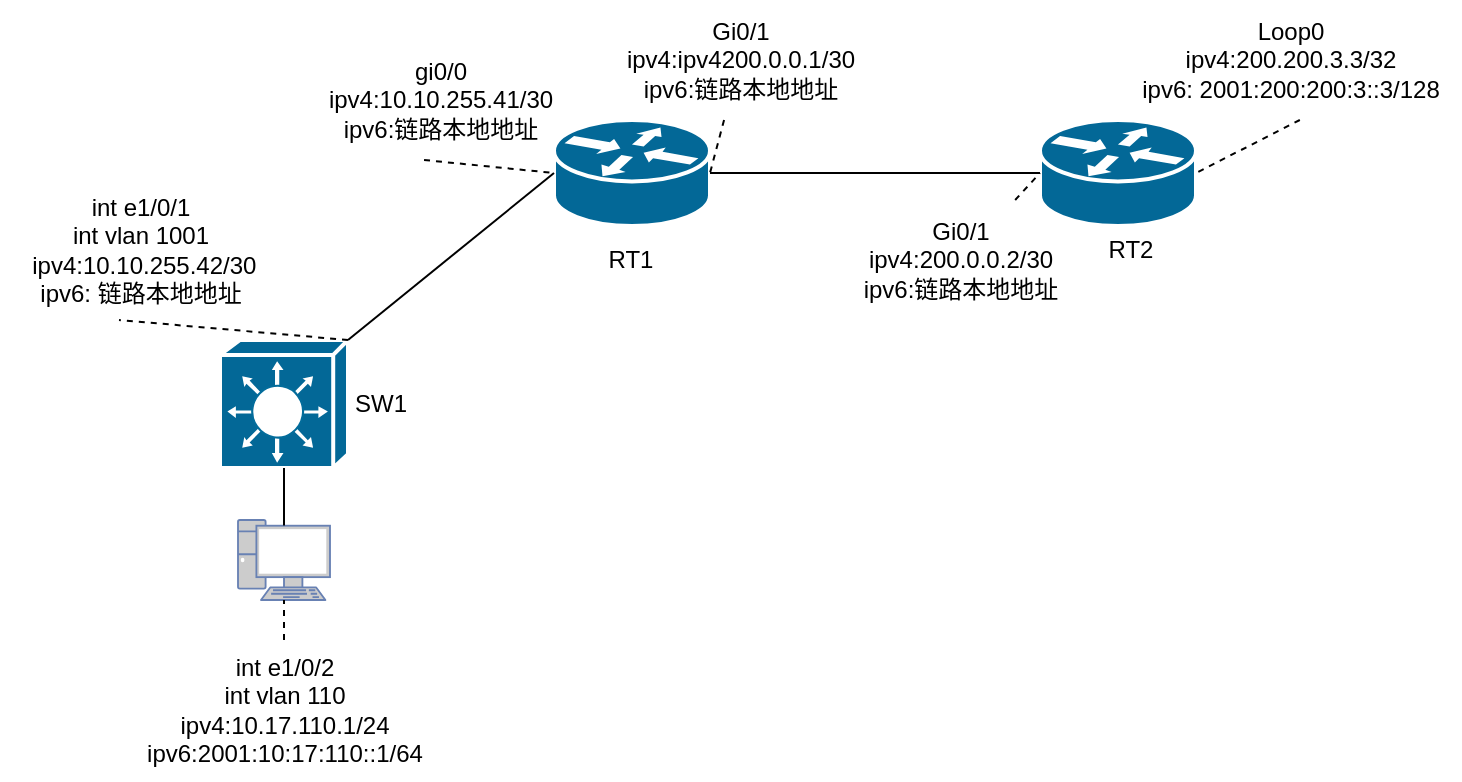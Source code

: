 <mxfile version="20.2.8" type="github">
  <diagram id="gl1188mrddrtFknN2f1I" name="Page-1">
    <mxGraphModel dx="1426" dy="736" grid="1" gridSize="10" guides="1" tooltips="1" connect="1" arrows="1" fold="1" page="1" pageScale="1" pageWidth="850" pageHeight="1100" math="0" shadow="0">
      <root>
        <mxCell id="0" />
        <mxCell id="1" parent="0" />
        <mxCell id="JJ399tZs6g35hUqtkFYU-1" value="" style="shape=mxgraph.cisco.routers.router;sketch=0;html=1;pointerEvents=1;dashed=0;fillColor=#036897;strokeColor=#ffffff;strokeWidth=2;verticalLabelPosition=bottom;verticalAlign=top;align=center;outlineConnect=0;" vertex="1" parent="1">
          <mxGeometry x="347" y="260" width="78" height="53" as="geometry" />
        </mxCell>
        <mxCell id="JJ399tZs6g35hUqtkFYU-2" value="" style="shape=mxgraph.cisco.routers.router;sketch=0;html=1;pointerEvents=1;dashed=0;fillColor=#036897;strokeColor=#ffffff;strokeWidth=2;verticalLabelPosition=bottom;verticalAlign=top;align=center;outlineConnect=0;" vertex="1" parent="1">
          <mxGeometry x="590" y="260" width="78" height="53" as="geometry" />
        </mxCell>
        <mxCell id="JJ399tZs6g35hUqtkFYU-4" value="" style="shape=mxgraph.cisco.switches.layer_3_switch;sketch=0;html=1;pointerEvents=1;dashed=0;fillColor=#036897;strokeColor=#ffffff;strokeWidth=2;verticalLabelPosition=bottom;verticalAlign=top;align=center;outlineConnect=0;" vertex="1" parent="1">
          <mxGeometry x="180" y="370" width="64" height="64" as="geometry" />
        </mxCell>
        <mxCell id="JJ399tZs6g35hUqtkFYU-6" value="" style="endArrow=none;html=1;rounded=0;entryX=1;entryY=0.5;entryDx=0;entryDy=0;entryPerimeter=0;exitX=0;exitY=0.5;exitDx=0;exitDy=0;exitPerimeter=0;" edge="1" parent="1" source="JJ399tZs6g35hUqtkFYU-2" target="JJ399tZs6g35hUqtkFYU-1">
          <mxGeometry width="50" height="50" relative="1" as="geometry">
            <mxPoint x="400" y="420" as="sourcePoint" />
            <mxPoint x="450" y="370" as="targetPoint" />
          </mxGeometry>
        </mxCell>
        <mxCell id="JJ399tZs6g35hUqtkFYU-7" value="" style="endArrow=none;html=1;rounded=0;entryX=0;entryY=0.5;entryDx=0;entryDy=0;entryPerimeter=0;exitX=1;exitY=0;exitDx=0;exitDy=0;exitPerimeter=0;" edge="1" parent="1" source="JJ399tZs6g35hUqtkFYU-4" target="JJ399tZs6g35hUqtkFYU-1">
          <mxGeometry width="50" height="50" relative="1" as="geometry">
            <mxPoint x="400" y="420" as="sourcePoint" />
            <mxPoint x="450" y="370" as="targetPoint" />
          </mxGeometry>
        </mxCell>
        <mxCell id="JJ399tZs6g35hUqtkFYU-8" value="gi0/0&lt;br&gt;ipv4:10.10.255.41/30&lt;br&gt;ipv6:链路本地地址" style="text;html=1;align=center;verticalAlign=middle;resizable=0;points=[];autosize=1;strokeColor=none;fillColor=none;" vertex="1" parent="1">
          <mxGeometry x="220" y="220" width="140" height="60" as="geometry" />
        </mxCell>
        <mxCell id="JJ399tZs6g35hUqtkFYU-9" value="Gi0/1&lt;br&gt;ipv4:ipv4200.0.0.1/30&lt;br&gt;ipv6:链路本地地址" style="text;html=1;align=center;verticalAlign=middle;resizable=0;points=[];autosize=1;strokeColor=none;fillColor=none;" vertex="1" parent="1">
          <mxGeometry x="370" y="200" width="140" height="60" as="geometry" />
        </mxCell>
        <mxCell id="JJ399tZs6g35hUqtkFYU-12" value="" style="endArrow=none;dashed=1;html=1;rounded=0;entryX=1;entryY=0.5;entryDx=0;entryDy=0;entryPerimeter=0;" edge="1" parent="1" source="JJ399tZs6g35hUqtkFYU-9" target="JJ399tZs6g35hUqtkFYU-1">
          <mxGeometry width="50" height="50" relative="1" as="geometry">
            <mxPoint x="400" y="390" as="sourcePoint" />
            <mxPoint x="450" y="340" as="targetPoint" />
          </mxGeometry>
        </mxCell>
        <mxCell id="JJ399tZs6g35hUqtkFYU-13" value="" style="endArrow=none;dashed=1;html=1;rounded=0;entryX=0;entryY=0.5;entryDx=0;entryDy=0;entryPerimeter=0;exitX=0.443;exitY=1;exitDx=0;exitDy=0;exitPerimeter=0;" edge="1" parent="1" source="JJ399tZs6g35hUqtkFYU-8" target="JJ399tZs6g35hUqtkFYU-1">
          <mxGeometry width="50" height="50" relative="1" as="geometry">
            <mxPoint x="400" y="390" as="sourcePoint" />
            <mxPoint x="450" y="340" as="targetPoint" />
          </mxGeometry>
        </mxCell>
        <mxCell id="JJ399tZs6g35hUqtkFYU-14" value="" style="fontColor=#0066CC;verticalAlign=top;verticalLabelPosition=bottom;labelPosition=center;align=center;html=1;outlineConnect=0;fillColor=#CCCCCC;strokeColor=#6881B3;gradientColor=none;gradientDirection=north;strokeWidth=2;shape=mxgraph.networks.pc;" vertex="1" parent="1">
          <mxGeometry x="189" y="460" width="46" height="40" as="geometry" />
        </mxCell>
        <mxCell id="JJ399tZs6g35hUqtkFYU-15" value="" style="endArrow=none;html=1;rounded=0;exitX=0.5;exitY=0.07;exitDx=0;exitDy=0;exitPerimeter=0;entryX=0.5;entryY=1;entryDx=0;entryDy=0;entryPerimeter=0;" edge="1" parent="1" source="JJ399tZs6g35hUqtkFYU-14" target="JJ399tZs6g35hUqtkFYU-4">
          <mxGeometry width="50" height="50" relative="1" as="geometry">
            <mxPoint x="400" y="390" as="sourcePoint" />
            <mxPoint x="450" y="340" as="targetPoint" />
          </mxGeometry>
        </mxCell>
        <mxCell id="JJ399tZs6g35hUqtkFYU-16" value="Gi0/1&lt;br&gt;ipv4:200.0.0.2/30&lt;br&gt;ipv6:链路本地地址" style="text;html=1;align=center;verticalAlign=middle;resizable=0;points=[];autosize=1;strokeColor=none;fillColor=none;" vertex="1" parent="1">
          <mxGeometry x="490" y="300" width="120" height="60" as="geometry" />
        </mxCell>
        <mxCell id="JJ399tZs6g35hUqtkFYU-17" value="" style="endArrow=none;dashed=1;html=1;rounded=0;entryX=0;entryY=0.5;entryDx=0;entryDy=0;entryPerimeter=0;" edge="1" parent="1" source="JJ399tZs6g35hUqtkFYU-16" target="JJ399tZs6g35hUqtkFYU-2">
          <mxGeometry width="50" height="50" relative="1" as="geometry">
            <mxPoint x="400" y="370" as="sourcePoint" />
            <mxPoint x="450" y="320" as="targetPoint" />
          </mxGeometry>
        </mxCell>
        <mxCell id="JJ399tZs6g35hUqtkFYU-18" value="Loop0&lt;br&gt;ipv4:200.200.3.3/32&lt;br&gt;ipv6:&amp;nbsp;2001:200:200:3::3/128" style="text;html=1;align=center;verticalAlign=middle;resizable=0;points=[];autosize=1;strokeColor=none;fillColor=none;" vertex="1" parent="1">
          <mxGeometry x="630" y="200" width="170" height="60" as="geometry" />
        </mxCell>
        <mxCell id="JJ399tZs6g35hUqtkFYU-19" value="" style="endArrow=none;dashed=1;html=1;rounded=0;entryX=1;entryY=0.5;entryDx=0;entryDy=0;entryPerimeter=0;exitX=0.529;exitY=1;exitDx=0;exitDy=0;exitPerimeter=0;" edge="1" parent="1" source="JJ399tZs6g35hUqtkFYU-18" target="JJ399tZs6g35hUqtkFYU-2">
          <mxGeometry width="50" height="50" relative="1" as="geometry">
            <mxPoint x="400" y="360" as="sourcePoint" />
            <mxPoint x="450" y="310" as="targetPoint" />
          </mxGeometry>
        </mxCell>
        <mxCell id="JJ399tZs6g35hUqtkFYU-20" value="int e1/0/1&lt;br&gt;int vlan 1001&lt;br&gt;&lt;div&gt;&amp;nbsp;ipv4:10.10.255.42/30&lt;/div&gt;&lt;div&gt;ipv6: 链路本地地址&lt;/div&gt;" style="text;html=1;align=center;verticalAlign=middle;resizable=0;points=[];autosize=1;strokeColor=none;fillColor=none;" vertex="1" parent="1">
          <mxGeometry x="70" y="290" width="140" height="70" as="geometry" />
        </mxCell>
        <mxCell id="JJ399tZs6g35hUqtkFYU-21" value="" style="endArrow=none;dashed=1;html=1;rounded=0;entryX=0.425;entryY=1;entryDx=0;entryDy=0;entryPerimeter=0;exitX=1;exitY=0;exitDx=0;exitDy=0;exitPerimeter=0;" edge="1" parent="1" source="JJ399tZs6g35hUqtkFYU-4" target="JJ399tZs6g35hUqtkFYU-20">
          <mxGeometry width="50" height="50" relative="1" as="geometry">
            <mxPoint x="400" y="330" as="sourcePoint" />
            <mxPoint x="450" y="280" as="targetPoint" />
          </mxGeometry>
        </mxCell>
        <mxCell id="JJ399tZs6g35hUqtkFYU-23" value="int e1/0/2&lt;br&gt;int vlan 110&lt;br&gt;ipv4:10.17.110.1/24&lt;br&gt;ipv6:2001:10:17:110::1/64" style="text;html=1;align=center;verticalAlign=middle;resizable=0;points=[];autosize=1;strokeColor=none;fillColor=none;" vertex="1" parent="1">
          <mxGeometry x="132" y="520" width="160" height="70" as="geometry" />
        </mxCell>
        <mxCell id="JJ399tZs6g35hUqtkFYU-25" value="" style="endArrow=none;dashed=1;html=1;rounded=0;entryX=0.5;entryY=1;entryDx=0;entryDy=0;entryPerimeter=0;" edge="1" parent="1" source="JJ399tZs6g35hUqtkFYU-23" target="JJ399tZs6g35hUqtkFYU-14">
          <mxGeometry width="50" height="50" relative="1" as="geometry">
            <mxPoint x="400" y="310" as="sourcePoint" />
            <mxPoint x="450" y="260" as="targetPoint" />
          </mxGeometry>
        </mxCell>
        <mxCell id="JJ399tZs6g35hUqtkFYU-26" value="SW1" style="text;html=1;align=center;verticalAlign=middle;resizable=0;points=[];autosize=1;strokeColor=none;fillColor=none;" vertex="1" parent="1">
          <mxGeometry x="235" y="387" width="50" height="30" as="geometry" />
        </mxCell>
        <mxCell id="JJ399tZs6g35hUqtkFYU-27" value="RT1" style="text;html=1;align=center;verticalAlign=middle;resizable=0;points=[];autosize=1;strokeColor=none;fillColor=none;" vertex="1" parent="1">
          <mxGeometry x="360" y="315" width="50" height="30" as="geometry" />
        </mxCell>
        <mxCell id="JJ399tZs6g35hUqtkFYU-28" value="RT2" style="text;html=1;align=center;verticalAlign=middle;resizable=0;points=[];autosize=1;strokeColor=none;fillColor=none;" vertex="1" parent="1">
          <mxGeometry x="610" y="310" width="50" height="30" as="geometry" />
        </mxCell>
      </root>
    </mxGraphModel>
  </diagram>
</mxfile>
